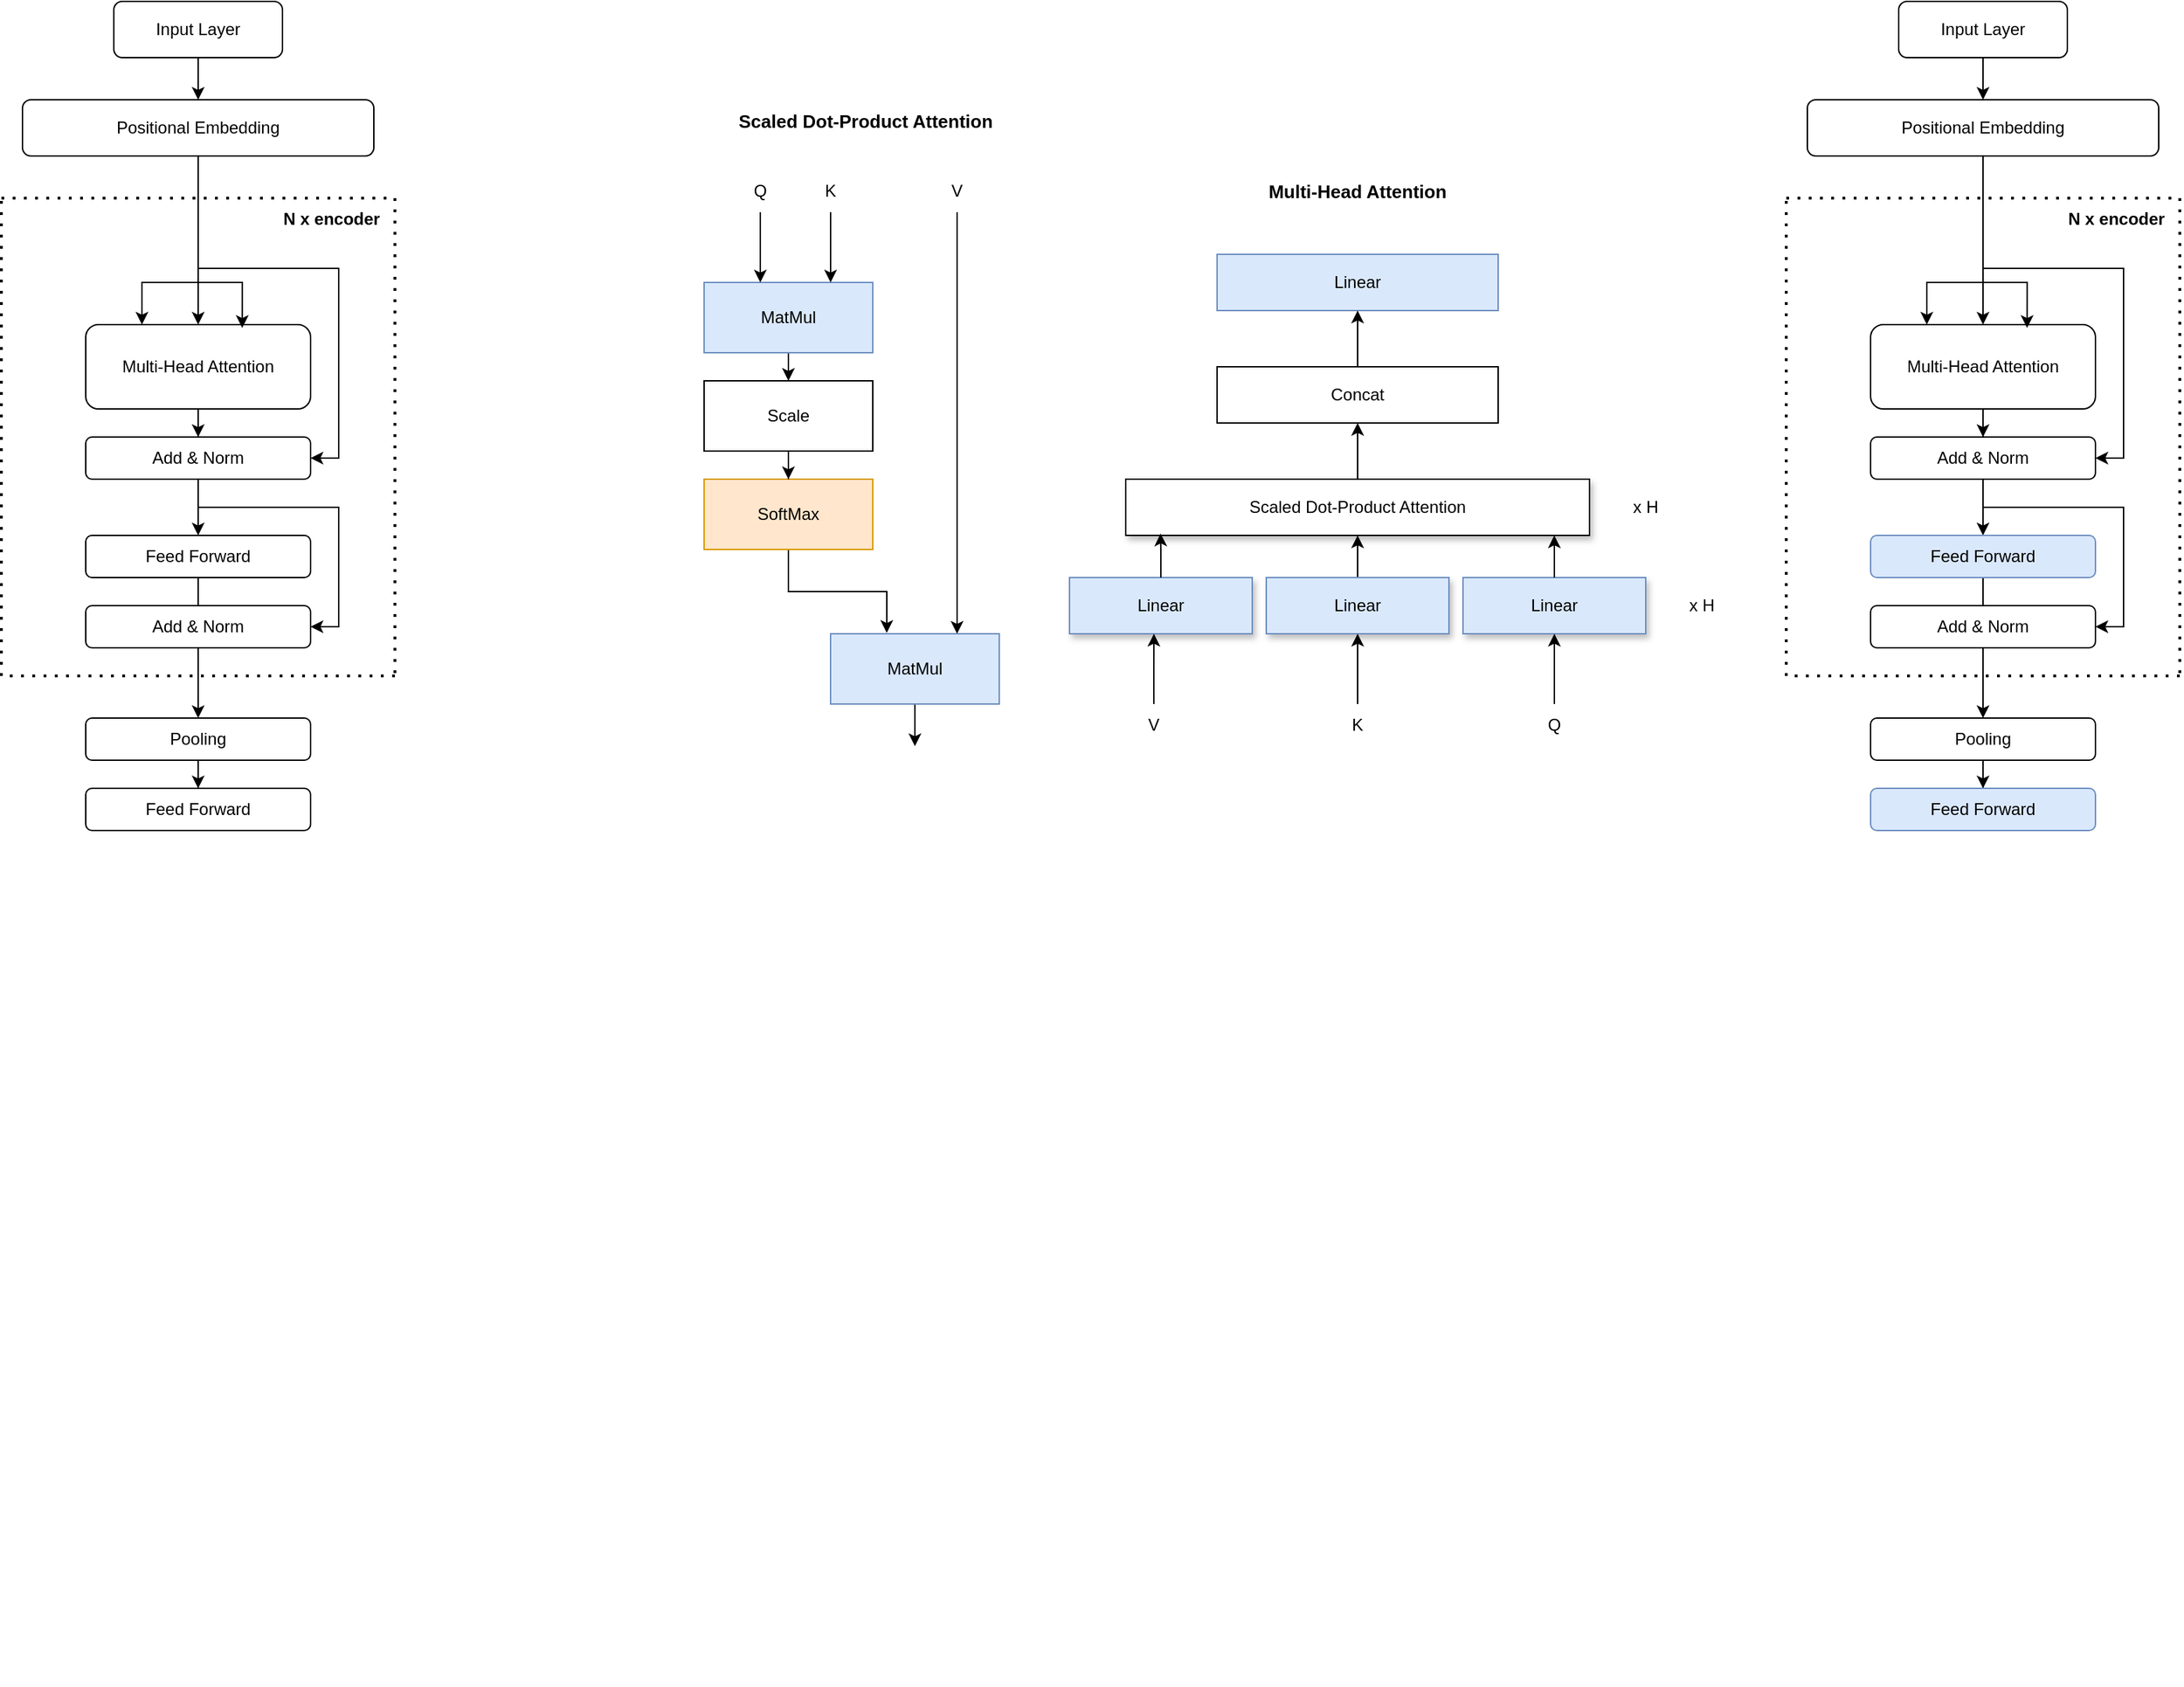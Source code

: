 <mxfile version="22.1.5" type="github">
  <diagram name="Page-1" id="bt9SU6ZH0CoPSURDWzX1">
    <mxGraphModel dx="2019" dy="1143" grid="1" gridSize="10" guides="1" tooltips="1" connect="1" arrows="1" fold="1" page="1" pageScale="1" pageWidth="850" pageHeight="1100" math="0" shadow="0">
      <root>
        <mxCell id="0" />
        <mxCell id="1" parent="0" />
        <mxCell id="MrcpoPArOI1mzZWMpqg2-10" style="edgeStyle=orthogonalEdgeStyle;rounded=0;orthogonalLoop=1;jettySize=auto;html=1;" parent="1" source="MrcpoPArOI1mzZWMpqg2-1" target="MrcpoPArOI1mzZWMpqg2-2" edge="1">
          <mxGeometry relative="1" as="geometry" />
        </mxCell>
        <mxCell id="MrcpoPArOI1mzZWMpqg2-1" value="Input Layer" style="rounded=1;whiteSpace=wrap;html=1;" parent="1" vertex="1">
          <mxGeometry x="300" y="210" width="120" height="40" as="geometry" />
        </mxCell>
        <mxCell id="MrcpoPArOI1mzZWMpqg2-21" style="edgeStyle=orthogonalEdgeStyle;rounded=0;orthogonalLoop=1;jettySize=auto;html=1;entryX=0.5;entryY=0;entryDx=0;entryDy=0;" parent="1" source="MrcpoPArOI1mzZWMpqg2-2" target="MrcpoPArOI1mzZWMpqg2-6" edge="1">
          <mxGeometry relative="1" as="geometry">
            <mxPoint x="360" y="370" as="targetPoint" />
          </mxGeometry>
        </mxCell>
        <mxCell id="MrcpoPArOI1mzZWMpqg2-22" style="edgeStyle=orthogonalEdgeStyle;rounded=0;orthogonalLoop=1;jettySize=auto;html=1;entryX=0.25;entryY=0;entryDx=0;entryDy=0;" parent="1" target="MrcpoPArOI1mzZWMpqg2-6" edge="1">
          <mxGeometry relative="1" as="geometry">
            <mxPoint x="360" y="350" as="sourcePoint" />
            <Array as="points">
              <mxPoint x="360" y="410" />
              <mxPoint x="320" y="410" />
            </Array>
          </mxGeometry>
        </mxCell>
        <mxCell id="MrcpoPArOI1mzZWMpqg2-24" style="edgeStyle=orthogonalEdgeStyle;rounded=0;orthogonalLoop=1;jettySize=auto;html=1;entryX=1;entryY=0.5;entryDx=0;entryDy=0;" parent="1" target="MrcpoPArOI1mzZWMpqg2-8" edge="1">
          <mxGeometry relative="1" as="geometry">
            <mxPoint x="360" y="350" as="sourcePoint" />
            <Array as="points">
              <mxPoint x="360" y="400" />
              <mxPoint x="460" y="400" />
              <mxPoint x="460" y="535" />
            </Array>
          </mxGeometry>
        </mxCell>
        <mxCell id="MrcpoPArOI1mzZWMpqg2-2" value="Positional Embedding" style="rounded=1;whiteSpace=wrap;html=1;" parent="1" vertex="1">
          <mxGeometry x="235" y="280" width="250" height="40" as="geometry" />
        </mxCell>
        <mxCell id="MrcpoPArOI1mzZWMpqg2-25" style="edgeStyle=orthogonalEdgeStyle;rounded=0;orthogonalLoop=1;jettySize=auto;html=1;entryX=0.5;entryY=0;entryDx=0;entryDy=0;" parent="1" source="MrcpoPArOI1mzZWMpqg2-6" target="MrcpoPArOI1mzZWMpqg2-8" edge="1">
          <mxGeometry relative="1" as="geometry" />
        </mxCell>
        <mxCell id="MrcpoPArOI1mzZWMpqg2-6" value="Multi-Head Attention" style="rounded=1;whiteSpace=wrap;html=1;" parent="1" vertex="1">
          <mxGeometry x="280" y="440" width="160" height="60" as="geometry" />
        </mxCell>
        <mxCell id="MrcpoPArOI1mzZWMpqg2-26" style="edgeStyle=orthogonalEdgeStyle;rounded=0;orthogonalLoop=1;jettySize=auto;html=1;" parent="1" source="MrcpoPArOI1mzZWMpqg2-8" target="MrcpoPArOI1mzZWMpqg2-9" edge="1">
          <mxGeometry relative="1" as="geometry" />
        </mxCell>
        <mxCell id="NgvEK-a9lT-1kx7HY2Xv-4" style="edgeStyle=orthogonalEdgeStyle;rounded=0;orthogonalLoop=1;jettySize=auto;html=1;entryX=1;entryY=0.5;entryDx=0;entryDy=0;" parent="1" source="MrcpoPArOI1mzZWMpqg2-8" target="NgvEK-a9lT-1kx7HY2Xv-1" edge="1">
          <mxGeometry relative="1" as="geometry">
            <Array as="points">
              <mxPoint x="360" y="570" />
              <mxPoint x="460" y="570" />
              <mxPoint x="460" y="655" />
            </Array>
          </mxGeometry>
        </mxCell>
        <mxCell id="MrcpoPArOI1mzZWMpqg2-8" value="Add &amp;amp; Norm" style="rounded=1;whiteSpace=wrap;html=1;" parent="1" vertex="1">
          <mxGeometry x="280" y="520" width="160" height="30" as="geometry" />
        </mxCell>
        <mxCell id="MrcpoPArOI1mzZWMpqg2-33" style="edgeStyle=orthogonalEdgeStyle;rounded=0;orthogonalLoop=1;jettySize=auto;html=1;entryX=0.5;entryY=0;entryDx=0;entryDy=0;" parent="1" source="MrcpoPArOI1mzZWMpqg2-9" target="MrcpoPArOI1mzZWMpqg2-31" edge="1">
          <mxGeometry relative="1" as="geometry" />
        </mxCell>
        <mxCell id="MrcpoPArOI1mzZWMpqg2-9" value="Feed Forward" style="rounded=1;whiteSpace=wrap;html=1;" parent="1" vertex="1">
          <mxGeometry x="280" y="590" width="160" height="30" as="geometry" />
        </mxCell>
        <mxCell id="MrcpoPArOI1mzZWMpqg2-12" value="N x encoder" style="text;html=1;strokeColor=none;fillColor=none;align=center;verticalAlign=middle;whiteSpace=wrap;rounded=0;fontStyle=1" parent="1" vertex="1">
          <mxGeometry x="410" y="350" width="90" height="30" as="geometry" />
        </mxCell>
        <mxCell id="MrcpoPArOI1mzZWMpqg2-23" style="edgeStyle=orthogonalEdgeStyle;rounded=0;orthogonalLoop=1;jettySize=auto;html=1;entryX=0.696;entryY=0.039;entryDx=0;entryDy=0;entryPerimeter=0;" parent="1" target="MrcpoPArOI1mzZWMpqg2-6" edge="1">
          <mxGeometry relative="1" as="geometry">
            <mxPoint x="360" y="350" as="sourcePoint" />
            <Array as="points">
              <mxPoint x="360" y="410" />
              <mxPoint x="391" y="410" />
            </Array>
          </mxGeometry>
        </mxCell>
        <mxCell id="MrcpoPArOI1mzZWMpqg2-27" value="" style="endArrow=none;dashed=1;html=1;dashPattern=1 3;strokeWidth=2;rounded=0;" parent="1" edge="1">
          <mxGeometry width="50" height="50" relative="1" as="geometry">
            <mxPoint x="220" y="690" as="sourcePoint" />
            <mxPoint x="220" y="350" as="targetPoint" />
          </mxGeometry>
        </mxCell>
        <mxCell id="MrcpoPArOI1mzZWMpqg2-28" value="" style="endArrow=none;dashed=1;html=1;dashPattern=1 3;strokeWidth=2;rounded=0;" parent="1" edge="1">
          <mxGeometry width="50" height="50" relative="1" as="geometry">
            <mxPoint x="500" y="690" as="sourcePoint" />
            <mxPoint x="220" y="690" as="targetPoint" />
          </mxGeometry>
        </mxCell>
        <mxCell id="MrcpoPArOI1mzZWMpqg2-29" value="" style="endArrow=none;dashed=1;html=1;dashPattern=1 3;strokeWidth=2;rounded=0;" parent="1" edge="1">
          <mxGeometry width="50" height="50" relative="1" as="geometry">
            <mxPoint x="500" y="350" as="sourcePoint" />
            <mxPoint x="500" y="690" as="targetPoint" />
          </mxGeometry>
        </mxCell>
        <mxCell id="MrcpoPArOI1mzZWMpqg2-30" value="" style="endArrow=none;dashed=1;html=1;dashPattern=1 3;strokeWidth=2;rounded=0;" parent="1" edge="1">
          <mxGeometry width="50" height="50" relative="1" as="geometry">
            <mxPoint x="220" y="350" as="sourcePoint" />
            <mxPoint x="500" y="350" as="targetPoint" />
          </mxGeometry>
        </mxCell>
        <mxCell id="MrcpoPArOI1mzZWMpqg2-35" style="edgeStyle=orthogonalEdgeStyle;rounded=0;orthogonalLoop=1;jettySize=auto;html=1;" parent="1" source="MrcpoPArOI1mzZWMpqg2-31" target="MrcpoPArOI1mzZWMpqg2-34" edge="1">
          <mxGeometry relative="1" as="geometry" />
        </mxCell>
        <mxCell id="MrcpoPArOI1mzZWMpqg2-31" value="Pooling" style="rounded=1;whiteSpace=wrap;html=1;" parent="1" vertex="1">
          <mxGeometry x="280" y="720" width="160" height="30" as="geometry" />
        </mxCell>
        <mxCell id="MrcpoPArOI1mzZWMpqg2-34" value="Feed Forward" style="rounded=1;whiteSpace=wrap;html=1;" parent="1" vertex="1">
          <mxGeometry x="280" y="770" width="160" height="30" as="geometry" />
        </mxCell>
        <mxCell id="NgvEK-a9lT-1kx7HY2Xv-1" value="Add &amp;amp; Norm" style="rounded=1;whiteSpace=wrap;html=1;" parent="1" vertex="1">
          <mxGeometry x="280" y="640" width="160" height="30" as="geometry" />
        </mxCell>
        <mxCell id="ewkmoBufmCwCCQxwxAz7-1" value="" style="shape=image;verticalLabelPosition=bottom;labelBackgroundColor=default;verticalAlign=top;aspect=fixed;imageAspect=0;image=https://miro.medium.com/v2/resize:fit:1400/1*PiZyU-_J_nWixsTjXOUP7Q.png;" vertex="1" parent="1">
          <mxGeometry x="245" y="960" width="775" height="448.21" as="geometry" />
        </mxCell>
        <mxCell id="ewkmoBufmCwCCQxwxAz7-2" value="Linear" style="rounded=0;whiteSpace=wrap;html=1;fillColor=#dae8fc;strokeColor=#6c8ebf;" vertex="1" parent="1">
          <mxGeometry x="1085" y="390" width="200" height="40" as="geometry" />
        </mxCell>
        <mxCell id="ewkmoBufmCwCCQxwxAz7-10" style="edgeStyle=orthogonalEdgeStyle;rounded=0;orthogonalLoop=1;jettySize=auto;html=1;entryX=0.5;entryY=1;entryDx=0;entryDy=0;" edge="1" parent="1" source="ewkmoBufmCwCCQxwxAz7-3" target="ewkmoBufmCwCCQxwxAz7-2">
          <mxGeometry relative="1" as="geometry" />
        </mxCell>
        <mxCell id="ewkmoBufmCwCCQxwxAz7-3" value="Concat" style="rounded=0;whiteSpace=wrap;html=1;" vertex="1" parent="1">
          <mxGeometry x="1085" y="470" width="200" height="40" as="geometry" />
        </mxCell>
        <mxCell id="ewkmoBufmCwCCQxwxAz7-11" style="edgeStyle=orthogonalEdgeStyle;rounded=0;orthogonalLoop=1;jettySize=auto;html=1;entryX=0.5;entryY=1;entryDx=0;entryDy=0;" edge="1" parent="1" source="ewkmoBufmCwCCQxwxAz7-4" target="ewkmoBufmCwCCQxwxAz7-3">
          <mxGeometry relative="1" as="geometry" />
        </mxCell>
        <mxCell id="ewkmoBufmCwCCQxwxAz7-4" value="Scaled Dot-Product Attention" style="rounded=0;whiteSpace=wrap;html=1;shadow=1;" vertex="1" parent="1">
          <mxGeometry x="1020" y="550" width="330" height="40" as="geometry" />
        </mxCell>
        <mxCell id="ewkmoBufmCwCCQxwxAz7-5" value="Linear" style="rounded=0;whiteSpace=wrap;html=1;shadow=1;fillColor=#dae8fc;strokeColor=#6c8ebf;" vertex="1" parent="1">
          <mxGeometry x="980" y="620" width="130" height="40" as="geometry" />
        </mxCell>
        <mxCell id="ewkmoBufmCwCCQxwxAz7-13" style="edgeStyle=orthogonalEdgeStyle;rounded=0;orthogonalLoop=1;jettySize=auto;html=1;" edge="1" parent="1" source="ewkmoBufmCwCCQxwxAz7-6" target="ewkmoBufmCwCCQxwxAz7-4">
          <mxGeometry relative="1" as="geometry" />
        </mxCell>
        <mxCell id="ewkmoBufmCwCCQxwxAz7-6" value="Linear" style="rounded=0;whiteSpace=wrap;html=1;shadow=1;fillColor=#dae8fc;strokeColor=#6c8ebf;" vertex="1" parent="1">
          <mxGeometry x="1120" y="620" width="130" height="40" as="geometry" />
        </mxCell>
        <mxCell id="ewkmoBufmCwCCQxwxAz7-7" value="Linear" style="rounded=0;whiteSpace=wrap;html=1;shadow=1;fillColor=#dae8fc;strokeColor=#6c8ebf;" vertex="1" parent="1">
          <mxGeometry x="1260" y="620" width="130" height="40" as="geometry" />
        </mxCell>
        <mxCell id="ewkmoBufmCwCCQxwxAz7-8" value="x H" style="text;html=1;strokeColor=none;fillColor=none;align=center;verticalAlign=middle;whiteSpace=wrap;rounded=0;" vertex="1" parent="1">
          <mxGeometry x="1360" y="555" width="60" height="30" as="geometry" />
        </mxCell>
        <mxCell id="ewkmoBufmCwCCQxwxAz7-9" value="x H" style="text;html=1;strokeColor=none;fillColor=none;align=center;verticalAlign=middle;whiteSpace=wrap;rounded=0;" vertex="1" parent="1">
          <mxGeometry x="1400" y="625" width="60" height="30" as="geometry" />
        </mxCell>
        <mxCell id="ewkmoBufmCwCCQxwxAz7-14" style="edgeStyle=orthogonalEdgeStyle;rounded=0;orthogonalLoop=1;jettySize=auto;html=1;entryX=0.924;entryY=1;entryDx=0;entryDy=0;entryPerimeter=0;" edge="1" parent="1" source="ewkmoBufmCwCCQxwxAz7-7" target="ewkmoBufmCwCCQxwxAz7-4">
          <mxGeometry relative="1" as="geometry" />
        </mxCell>
        <mxCell id="ewkmoBufmCwCCQxwxAz7-15" style="edgeStyle=orthogonalEdgeStyle;rounded=0;orthogonalLoop=1;jettySize=auto;html=1;entryX=0.075;entryY=0.967;entryDx=0;entryDy=0;entryPerimeter=0;" edge="1" parent="1" source="ewkmoBufmCwCCQxwxAz7-5" target="ewkmoBufmCwCCQxwxAz7-4">
          <mxGeometry relative="1" as="geometry" />
        </mxCell>
        <mxCell id="ewkmoBufmCwCCQxwxAz7-17" style="edgeStyle=orthogonalEdgeStyle;rounded=0;orthogonalLoop=1;jettySize=auto;html=1;entryX=0.462;entryY=1;entryDx=0;entryDy=0;entryPerimeter=0;" edge="1" parent="1" source="ewkmoBufmCwCCQxwxAz7-16" target="ewkmoBufmCwCCQxwxAz7-5">
          <mxGeometry relative="1" as="geometry">
            <mxPoint x="1040" y="670" as="targetPoint" />
          </mxGeometry>
        </mxCell>
        <mxCell id="ewkmoBufmCwCCQxwxAz7-16" value="V" style="text;html=1;strokeColor=none;fillColor=none;align=center;verticalAlign=middle;whiteSpace=wrap;rounded=0;" vertex="1" parent="1">
          <mxGeometry x="1010" y="710" width="60" height="30" as="geometry" />
        </mxCell>
        <mxCell id="ewkmoBufmCwCCQxwxAz7-18" style="edgeStyle=orthogonalEdgeStyle;rounded=0;orthogonalLoop=1;jettySize=auto;html=1;entryX=0.462;entryY=1;entryDx=0;entryDy=0;entryPerimeter=0;" edge="1" parent="1" source="ewkmoBufmCwCCQxwxAz7-19">
          <mxGeometry relative="1" as="geometry">
            <mxPoint x="1185" y="660" as="targetPoint" />
          </mxGeometry>
        </mxCell>
        <mxCell id="ewkmoBufmCwCCQxwxAz7-19" value="K" style="text;html=1;strokeColor=none;fillColor=none;align=center;verticalAlign=middle;whiteSpace=wrap;rounded=0;" vertex="1" parent="1">
          <mxGeometry x="1155" y="710" width="60" height="30" as="geometry" />
        </mxCell>
        <mxCell id="ewkmoBufmCwCCQxwxAz7-20" style="edgeStyle=orthogonalEdgeStyle;rounded=0;orthogonalLoop=1;jettySize=auto;html=1;entryX=0.462;entryY=1;entryDx=0;entryDy=0;entryPerimeter=0;" edge="1" parent="1" source="ewkmoBufmCwCCQxwxAz7-21">
          <mxGeometry relative="1" as="geometry">
            <mxPoint x="1325" y="660" as="targetPoint" />
          </mxGeometry>
        </mxCell>
        <mxCell id="ewkmoBufmCwCCQxwxAz7-21" value="Q" style="text;html=1;strokeColor=none;fillColor=none;align=center;verticalAlign=middle;whiteSpace=wrap;rounded=0;" vertex="1" parent="1">
          <mxGeometry x="1295" y="710" width="60" height="30" as="geometry" />
        </mxCell>
        <mxCell id="ewkmoBufmCwCCQxwxAz7-22" value="&lt;b&gt;&lt;font style=&quot;font-size: 13px;&quot;&gt;Multi-Head Attention&lt;/font&gt;&lt;/b&gt;" style="text;html=1;strokeColor=none;fillColor=none;align=center;verticalAlign=middle;whiteSpace=wrap;rounded=0;" vertex="1" parent="1">
          <mxGeometry x="1085" y="330" width="200" height="30" as="geometry" />
        </mxCell>
        <mxCell id="ewkmoBufmCwCCQxwxAz7-23" style="edgeStyle=orthogonalEdgeStyle;rounded=0;orthogonalLoop=1;jettySize=auto;html=1;" edge="1" parent="1" source="ewkmoBufmCwCCQxwxAz7-24" target="ewkmoBufmCwCCQxwxAz7-28">
          <mxGeometry relative="1" as="geometry" />
        </mxCell>
        <mxCell id="ewkmoBufmCwCCQxwxAz7-24" value="Input Layer" style="rounded=1;whiteSpace=wrap;html=1;" vertex="1" parent="1">
          <mxGeometry x="1570" y="210" width="120" height="40" as="geometry" />
        </mxCell>
        <mxCell id="ewkmoBufmCwCCQxwxAz7-25" style="edgeStyle=orthogonalEdgeStyle;rounded=0;orthogonalLoop=1;jettySize=auto;html=1;entryX=0.5;entryY=0;entryDx=0;entryDy=0;" edge="1" parent="1" source="ewkmoBufmCwCCQxwxAz7-28" target="ewkmoBufmCwCCQxwxAz7-30">
          <mxGeometry relative="1" as="geometry">
            <mxPoint x="1630" y="370" as="targetPoint" />
          </mxGeometry>
        </mxCell>
        <mxCell id="ewkmoBufmCwCCQxwxAz7-26" style="edgeStyle=orthogonalEdgeStyle;rounded=0;orthogonalLoop=1;jettySize=auto;html=1;entryX=0.25;entryY=0;entryDx=0;entryDy=0;" edge="1" parent="1" target="ewkmoBufmCwCCQxwxAz7-30">
          <mxGeometry relative="1" as="geometry">
            <mxPoint x="1630" y="350" as="sourcePoint" />
            <Array as="points">
              <mxPoint x="1630" y="410" />
              <mxPoint x="1590" y="410" />
            </Array>
          </mxGeometry>
        </mxCell>
        <mxCell id="ewkmoBufmCwCCQxwxAz7-27" style="edgeStyle=orthogonalEdgeStyle;rounded=0;orthogonalLoop=1;jettySize=auto;html=1;entryX=1;entryY=0.5;entryDx=0;entryDy=0;" edge="1" parent="1" target="ewkmoBufmCwCCQxwxAz7-33">
          <mxGeometry relative="1" as="geometry">
            <mxPoint x="1630" y="350" as="sourcePoint" />
            <Array as="points">
              <mxPoint x="1630" y="400" />
              <mxPoint x="1730" y="400" />
              <mxPoint x="1730" y="535" />
            </Array>
          </mxGeometry>
        </mxCell>
        <mxCell id="ewkmoBufmCwCCQxwxAz7-28" value="Positional Embedding" style="rounded=1;whiteSpace=wrap;html=1;" vertex="1" parent="1">
          <mxGeometry x="1505" y="280" width="250" height="40" as="geometry" />
        </mxCell>
        <mxCell id="ewkmoBufmCwCCQxwxAz7-29" style="edgeStyle=orthogonalEdgeStyle;rounded=0;orthogonalLoop=1;jettySize=auto;html=1;entryX=0.5;entryY=0;entryDx=0;entryDy=0;" edge="1" parent="1" source="ewkmoBufmCwCCQxwxAz7-30" target="ewkmoBufmCwCCQxwxAz7-33">
          <mxGeometry relative="1" as="geometry" />
        </mxCell>
        <mxCell id="ewkmoBufmCwCCQxwxAz7-30" value="Multi-Head Attention" style="rounded=1;whiteSpace=wrap;html=1;" vertex="1" parent="1">
          <mxGeometry x="1550" y="440" width="160" height="60" as="geometry" />
        </mxCell>
        <mxCell id="ewkmoBufmCwCCQxwxAz7-31" style="edgeStyle=orthogonalEdgeStyle;rounded=0;orthogonalLoop=1;jettySize=auto;html=1;" edge="1" parent="1" source="ewkmoBufmCwCCQxwxAz7-33" target="ewkmoBufmCwCCQxwxAz7-35">
          <mxGeometry relative="1" as="geometry" />
        </mxCell>
        <mxCell id="ewkmoBufmCwCCQxwxAz7-32" style="edgeStyle=orthogonalEdgeStyle;rounded=0;orthogonalLoop=1;jettySize=auto;html=1;entryX=1;entryY=0.5;entryDx=0;entryDy=0;" edge="1" parent="1" source="ewkmoBufmCwCCQxwxAz7-33" target="ewkmoBufmCwCCQxwxAz7-45">
          <mxGeometry relative="1" as="geometry">
            <Array as="points">
              <mxPoint x="1630" y="570" />
              <mxPoint x="1730" y="570" />
              <mxPoint x="1730" y="655" />
            </Array>
          </mxGeometry>
        </mxCell>
        <mxCell id="ewkmoBufmCwCCQxwxAz7-33" value="Add &amp;amp; Norm" style="rounded=1;whiteSpace=wrap;html=1;" vertex="1" parent="1">
          <mxGeometry x="1550" y="520" width="160" height="30" as="geometry" />
        </mxCell>
        <mxCell id="ewkmoBufmCwCCQxwxAz7-34" style="edgeStyle=orthogonalEdgeStyle;rounded=0;orthogonalLoop=1;jettySize=auto;html=1;entryX=0.5;entryY=0;entryDx=0;entryDy=0;" edge="1" parent="1" source="ewkmoBufmCwCCQxwxAz7-35" target="ewkmoBufmCwCCQxwxAz7-43">
          <mxGeometry relative="1" as="geometry" />
        </mxCell>
        <mxCell id="ewkmoBufmCwCCQxwxAz7-35" value="Feed Forward" style="rounded=1;whiteSpace=wrap;html=1;fillColor=#dae8fc;strokeColor=#6c8ebf;" vertex="1" parent="1">
          <mxGeometry x="1550" y="590" width="160" height="30" as="geometry" />
        </mxCell>
        <mxCell id="ewkmoBufmCwCCQxwxAz7-36" value="N x encoder" style="text;html=1;strokeColor=none;fillColor=none;align=center;verticalAlign=middle;whiteSpace=wrap;rounded=0;fontStyle=1" vertex="1" parent="1">
          <mxGeometry x="1680" y="350" width="90" height="30" as="geometry" />
        </mxCell>
        <mxCell id="ewkmoBufmCwCCQxwxAz7-37" style="edgeStyle=orthogonalEdgeStyle;rounded=0;orthogonalLoop=1;jettySize=auto;html=1;entryX=0.696;entryY=0.039;entryDx=0;entryDy=0;entryPerimeter=0;" edge="1" parent="1" target="ewkmoBufmCwCCQxwxAz7-30">
          <mxGeometry relative="1" as="geometry">
            <mxPoint x="1630" y="350" as="sourcePoint" />
            <Array as="points">
              <mxPoint x="1630" y="410" />
              <mxPoint x="1661" y="410" />
            </Array>
          </mxGeometry>
        </mxCell>
        <mxCell id="ewkmoBufmCwCCQxwxAz7-38" value="" style="endArrow=none;dashed=1;html=1;dashPattern=1 3;strokeWidth=2;rounded=0;" edge="1" parent="1">
          <mxGeometry width="50" height="50" relative="1" as="geometry">
            <mxPoint x="1490" y="690" as="sourcePoint" />
            <mxPoint x="1490" y="350" as="targetPoint" />
          </mxGeometry>
        </mxCell>
        <mxCell id="ewkmoBufmCwCCQxwxAz7-39" value="" style="endArrow=none;dashed=1;html=1;dashPattern=1 3;strokeWidth=2;rounded=0;" edge="1" parent="1">
          <mxGeometry width="50" height="50" relative="1" as="geometry">
            <mxPoint x="1770" y="690" as="sourcePoint" />
            <mxPoint x="1490" y="690" as="targetPoint" />
          </mxGeometry>
        </mxCell>
        <mxCell id="ewkmoBufmCwCCQxwxAz7-40" value="" style="endArrow=none;dashed=1;html=1;dashPattern=1 3;strokeWidth=2;rounded=0;" edge="1" parent="1">
          <mxGeometry width="50" height="50" relative="1" as="geometry">
            <mxPoint x="1770" y="350" as="sourcePoint" />
            <mxPoint x="1770" y="690" as="targetPoint" />
          </mxGeometry>
        </mxCell>
        <mxCell id="ewkmoBufmCwCCQxwxAz7-41" value="" style="endArrow=none;dashed=1;html=1;dashPattern=1 3;strokeWidth=2;rounded=0;" edge="1" parent="1">
          <mxGeometry width="50" height="50" relative="1" as="geometry">
            <mxPoint x="1490" y="350" as="sourcePoint" />
            <mxPoint x="1770" y="350" as="targetPoint" />
          </mxGeometry>
        </mxCell>
        <mxCell id="ewkmoBufmCwCCQxwxAz7-42" style="edgeStyle=orthogonalEdgeStyle;rounded=0;orthogonalLoop=1;jettySize=auto;html=1;" edge="1" parent="1" source="ewkmoBufmCwCCQxwxAz7-43" target="ewkmoBufmCwCCQxwxAz7-44">
          <mxGeometry relative="1" as="geometry" />
        </mxCell>
        <mxCell id="ewkmoBufmCwCCQxwxAz7-43" value="Pooling" style="rounded=1;whiteSpace=wrap;html=1;" vertex="1" parent="1">
          <mxGeometry x="1550" y="720" width="160" height="30" as="geometry" />
        </mxCell>
        <mxCell id="ewkmoBufmCwCCQxwxAz7-44" value="Feed Forward" style="rounded=1;whiteSpace=wrap;html=1;fillColor=#dae8fc;strokeColor=#6c8ebf;" vertex="1" parent="1">
          <mxGeometry x="1550" y="770" width="160" height="30" as="geometry" />
        </mxCell>
        <mxCell id="ewkmoBufmCwCCQxwxAz7-45" value="Add &amp;amp; Norm" style="rounded=1;whiteSpace=wrap;html=1;" vertex="1" parent="1">
          <mxGeometry x="1550" y="640" width="160" height="30" as="geometry" />
        </mxCell>
        <mxCell id="ewkmoBufmCwCCQxwxAz7-61" style="edgeStyle=orthogonalEdgeStyle;rounded=0;orthogonalLoop=1;jettySize=auto;html=1;" edge="1" parent="1" source="ewkmoBufmCwCCQxwxAz7-47">
          <mxGeometry relative="1" as="geometry">
            <mxPoint x="870" y="740" as="targetPoint" />
          </mxGeometry>
        </mxCell>
        <mxCell id="ewkmoBufmCwCCQxwxAz7-47" value="MatMul" style="rounded=0;whiteSpace=wrap;html=1;fillColor=#dae8fc;strokeColor=#6c8ebf;" vertex="1" parent="1">
          <mxGeometry x="810" y="660" width="120" height="50" as="geometry" />
        </mxCell>
        <mxCell id="ewkmoBufmCwCCQxwxAz7-60" style="edgeStyle=orthogonalEdgeStyle;rounded=0;orthogonalLoop=1;jettySize=auto;html=1;entryX=0.333;entryY=-0.013;entryDx=0;entryDy=0;entryPerimeter=0;" edge="1" parent="1" source="ewkmoBufmCwCCQxwxAz7-48" target="ewkmoBufmCwCCQxwxAz7-47">
          <mxGeometry relative="1" as="geometry" />
        </mxCell>
        <mxCell id="ewkmoBufmCwCCQxwxAz7-48" value="SoftMax" style="rounded=0;whiteSpace=wrap;html=1;fillColor=#ffe6cc;strokeColor=#d79b00;" vertex="1" parent="1">
          <mxGeometry x="720" y="550" width="120" height="50" as="geometry" />
        </mxCell>
        <mxCell id="ewkmoBufmCwCCQxwxAz7-59" style="edgeStyle=orthogonalEdgeStyle;rounded=0;orthogonalLoop=1;jettySize=auto;html=1;entryX=0.5;entryY=0;entryDx=0;entryDy=0;" edge="1" parent="1" source="ewkmoBufmCwCCQxwxAz7-50" target="ewkmoBufmCwCCQxwxAz7-48">
          <mxGeometry relative="1" as="geometry" />
        </mxCell>
        <mxCell id="ewkmoBufmCwCCQxwxAz7-50" value="Scale" style="rounded=0;whiteSpace=wrap;html=1;" vertex="1" parent="1">
          <mxGeometry x="720" y="480" width="120" height="50" as="geometry" />
        </mxCell>
        <mxCell id="ewkmoBufmCwCCQxwxAz7-58" style="edgeStyle=orthogonalEdgeStyle;rounded=0;orthogonalLoop=1;jettySize=auto;html=1;" edge="1" parent="1" source="ewkmoBufmCwCCQxwxAz7-51" target="ewkmoBufmCwCCQxwxAz7-50">
          <mxGeometry relative="1" as="geometry" />
        </mxCell>
        <mxCell id="ewkmoBufmCwCCQxwxAz7-51" value="MatMul" style="rounded=0;whiteSpace=wrap;html=1;fillColor=#dae8fc;strokeColor=#6c8ebf;" vertex="1" parent="1">
          <mxGeometry x="720" y="410" width="120" height="50" as="geometry" />
        </mxCell>
        <mxCell id="ewkmoBufmCwCCQxwxAz7-52" style="edgeStyle=orthogonalEdgeStyle;rounded=0;orthogonalLoop=1;jettySize=auto;html=1;entryX=0.5;entryY=0;entryDx=0;entryDy=0;" edge="1" parent="1" source="ewkmoBufmCwCCQxwxAz7-53">
          <mxGeometry relative="1" as="geometry">
            <mxPoint x="760" y="410" as="targetPoint" />
          </mxGeometry>
        </mxCell>
        <mxCell id="ewkmoBufmCwCCQxwxAz7-53" value="Q" style="text;html=1;strokeColor=none;fillColor=none;align=center;verticalAlign=middle;whiteSpace=wrap;rounded=0;" vertex="1" parent="1">
          <mxGeometry x="730" y="330" width="60" height="30" as="geometry" />
        </mxCell>
        <mxCell id="ewkmoBufmCwCCQxwxAz7-54" style="edgeStyle=orthogonalEdgeStyle;rounded=0;orthogonalLoop=1;jettySize=auto;html=1;exitX=0.5;exitY=1;exitDx=0;exitDy=0;" edge="1" parent="1" source="ewkmoBufmCwCCQxwxAz7-55">
          <mxGeometry relative="1" as="geometry">
            <mxPoint x="810" y="410" as="targetPoint" />
            <Array as="points">
              <mxPoint x="810" y="370" />
              <mxPoint x="810" y="370" />
            </Array>
          </mxGeometry>
        </mxCell>
        <mxCell id="ewkmoBufmCwCCQxwxAz7-55" value="K" style="text;html=1;strokeColor=none;fillColor=none;align=center;verticalAlign=middle;whiteSpace=wrap;rounded=0;" vertex="1" parent="1">
          <mxGeometry x="780" y="330" width="60" height="30" as="geometry" />
        </mxCell>
        <mxCell id="ewkmoBufmCwCCQxwxAz7-56" style="edgeStyle=orthogonalEdgeStyle;rounded=0;orthogonalLoop=1;jettySize=auto;html=1;exitX=0.5;exitY=1;exitDx=0;exitDy=0;entryX=0.75;entryY=0;entryDx=0;entryDy=0;" edge="1" parent="1" source="ewkmoBufmCwCCQxwxAz7-57" target="ewkmoBufmCwCCQxwxAz7-47">
          <mxGeometry relative="1" as="geometry">
            <mxPoint x="920" y="580" as="targetPoint" />
            <Array as="points">
              <mxPoint x="900" y="480" />
              <mxPoint x="900" y="480" />
            </Array>
          </mxGeometry>
        </mxCell>
        <mxCell id="ewkmoBufmCwCCQxwxAz7-57" value="V" style="text;html=1;strokeColor=none;fillColor=none;align=center;verticalAlign=middle;whiteSpace=wrap;rounded=0;" vertex="1" parent="1">
          <mxGeometry x="870" y="330" width="60" height="30" as="geometry" />
        </mxCell>
        <mxCell id="ewkmoBufmCwCCQxwxAz7-62" value="&lt;b&gt;&lt;font style=&quot;font-size: 13px;&quot;&gt;Scaled Dot-Product Attention&lt;/font&gt;&lt;/b&gt;" style="text;html=1;strokeColor=none;fillColor=none;align=center;verticalAlign=middle;whiteSpace=wrap;rounded=0;" vertex="1" parent="1">
          <mxGeometry x="720" y="280" width="230" height="30" as="geometry" />
        </mxCell>
      </root>
    </mxGraphModel>
  </diagram>
</mxfile>
